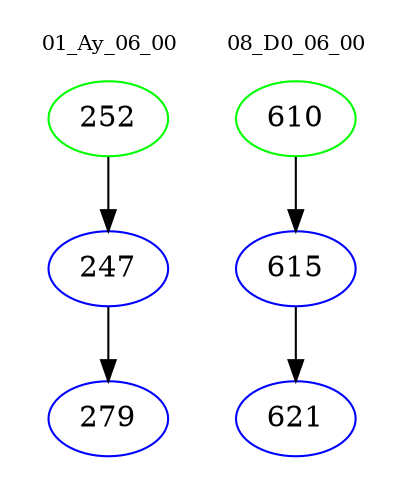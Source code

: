 digraph{
subgraph cluster_0 {
color = white
label = "01_Ay_06_00";
fontsize=10;
T0_252 [label="252", color="green"]
T0_252 -> T0_247 [color="black"]
T0_247 [label="247", color="blue"]
T0_247 -> T0_279 [color="black"]
T0_279 [label="279", color="blue"]
}
subgraph cluster_1 {
color = white
label = "08_D0_06_00";
fontsize=10;
T1_610 [label="610", color="green"]
T1_610 -> T1_615 [color="black"]
T1_615 [label="615", color="blue"]
T1_615 -> T1_621 [color="black"]
T1_621 [label="621", color="blue"]
}
}
